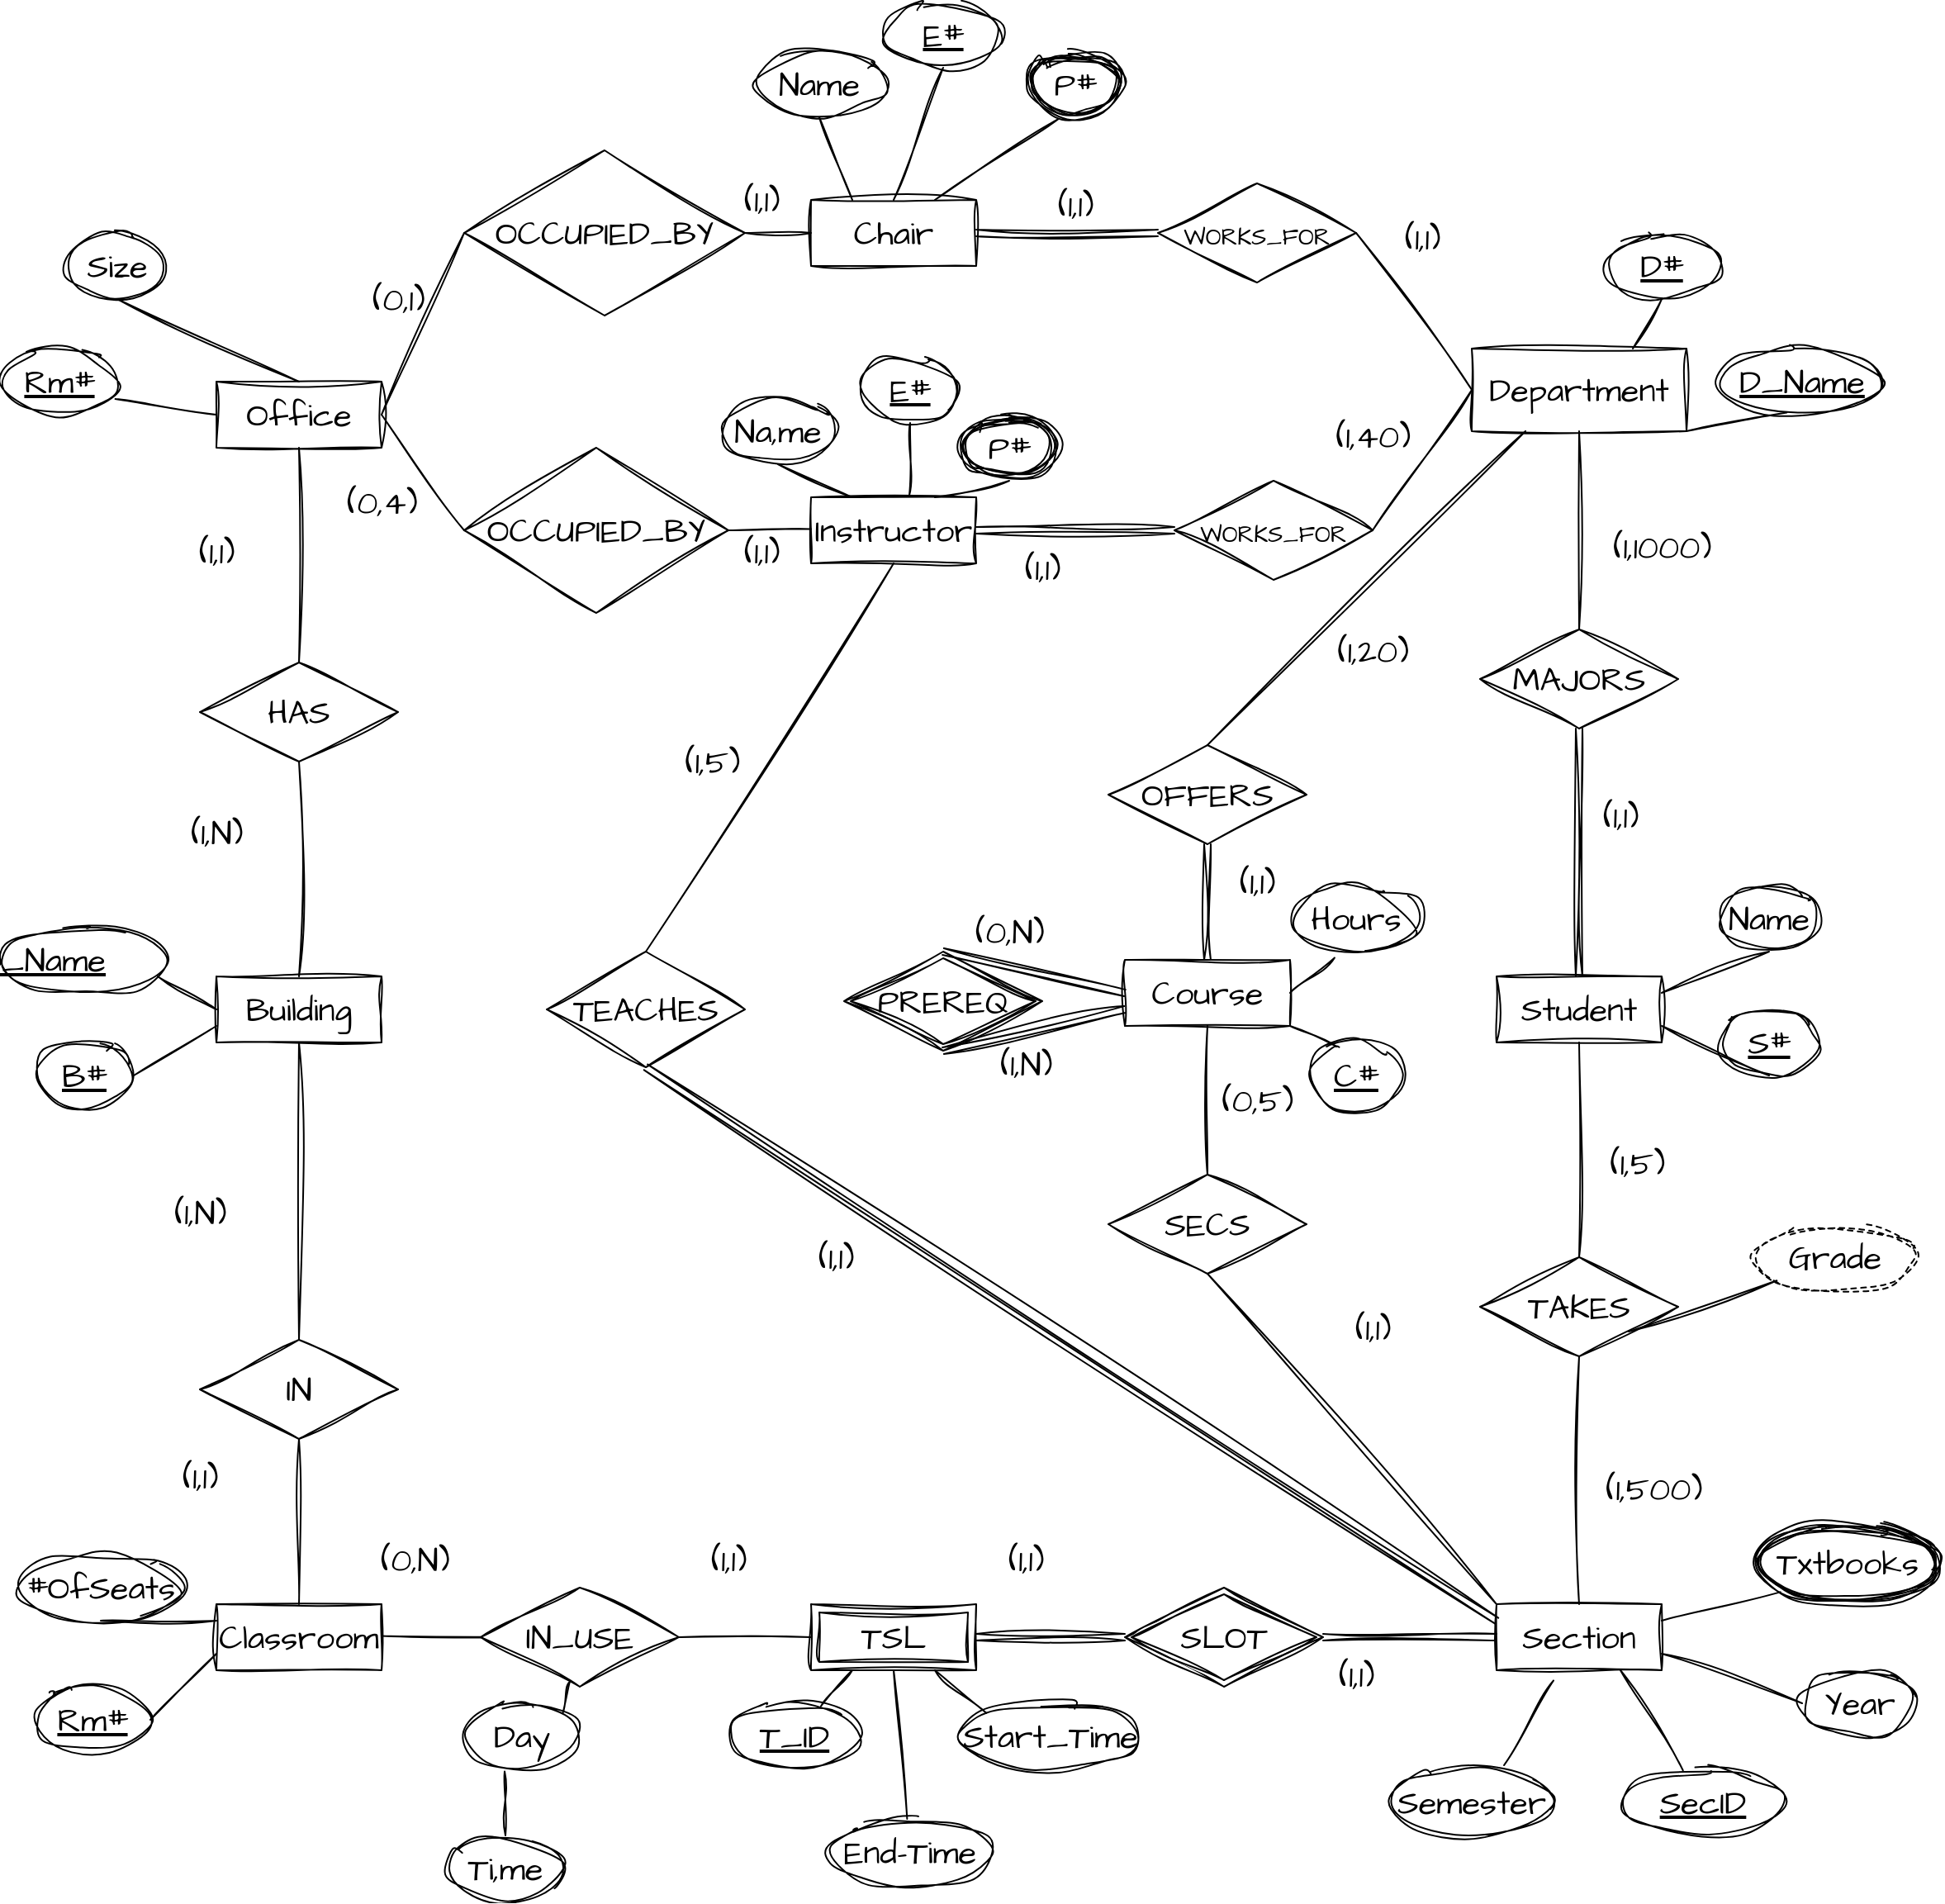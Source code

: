 <mxfile version="22.1.1" type="github">
  <diagram id="R2lEEEUBdFMjLlhIrx00" name="Page-1">
    <mxGraphModel dx="2193" dy="1310" grid="1" gridSize="10" guides="1" tooltips="1" connect="1" arrows="1" fold="1" page="0" pageScale="1" pageWidth="850" pageHeight="1100" math="0" shadow="0" extFonts="Permanent Marker^https://fonts.googleapis.com/css?family=Permanent+Marker">
      <root>
        <mxCell id="0" />
        <mxCell id="1" parent="0" />
        <mxCell id="vUZei0e0psz_SqlX4e-I-24" value="Classroom" style="whiteSpace=wrap;html=1;align=center;hachureGap=4;fontFamily=Architects Daughter;fontSource=https%3A%2F%2Ffonts.googleapis.com%2Fcss%3Ffamily%3DArchitects%2BDaughter;fontSize=20;rounded=0;sketch=1;curveFitting=1;jiggle=2;" parent="1" vertex="1">
          <mxGeometry x="60" y="960" width="100" height="40" as="geometry" />
        </mxCell>
        <mxCell id="RnodLkLtg4VCzTAe2rc--1" value="" style="endArrow=none;html=1;rounded=0;sketch=1;curveFitting=1;jiggle=2;" edge="1" parent="1">
          <mxGeometry relative="1" as="geometry">
            <mxPoint x="160" y="979.29" as="sourcePoint" />
            <mxPoint x="270" y="979.79" as="targetPoint" />
          </mxGeometry>
        </mxCell>
        <mxCell id="RnodLkLtg4VCzTAe2rc--2" value="IN_USE" style="shape=rhombus;perimeter=rhombusPerimeter;whiteSpace=wrap;html=1;align=center;hachureGap=4;fontFamily=Architects Daughter;fontSource=https%3A%2F%2Ffonts.googleapis.com%2Fcss%3Ffamily%3DArchitects%2BDaughter;fontSize=20;sketch=1;curveFitting=1;jiggle=2;" vertex="1" parent="1">
          <mxGeometry x="220" y="950" width="120" height="60" as="geometry" />
        </mxCell>
        <mxCell id="RnodLkLtg4VCzTAe2rc--3" value="TSL" style="shape=ext;margin=3;double=1;whiteSpace=wrap;html=1;align=center;hachureGap=4;fontFamily=Architects Daughter;fontSource=https%3A%2F%2Ffonts.googleapis.com%2Fcss%3Ffamily%3DArchitects%2BDaughter;fontSize=20;sketch=1;curveFitting=1;jiggle=2;" vertex="1" parent="1">
          <mxGeometry x="420" y="960" width="100" height="40" as="geometry" />
        </mxCell>
        <mxCell id="RnodLkLtg4VCzTAe2rc--5" value="Section" style="whiteSpace=wrap;html=1;align=center;hachureGap=4;fontFamily=Architects Daughter;fontSource=https%3A%2F%2Ffonts.googleapis.com%2Fcss%3Ffamily%3DArchitects%2BDaughter;fontSize=20;sketch=1;curveFitting=1;jiggle=2;" vertex="1" parent="1">
          <mxGeometry x="835" y="960" width="100" height="40" as="geometry" />
        </mxCell>
        <mxCell id="RnodLkLtg4VCzTAe2rc--6" value="IN" style="shape=rhombus;perimeter=rhombusPerimeter;whiteSpace=wrap;html=1;align=center;hachureGap=4;fontFamily=Architects Daughter;fontSource=https%3A%2F%2Ffonts.googleapis.com%2Fcss%3Ffamily%3DArchitects%2BDaughter;fontSize=20;sketch=1;curveFitting=1;jiggle=2;" vertex="1" parent="1">
          <mxGeometry x="50" y="800" width="120" height="60" as="geometry" />
        </mxCell>
        <mxCell id="RnodLkLtg4VCzTAe2rc--7" value="Building" style="whiteSpace=wrap;html=1;align=center;hachureGap=4;fontFamily=Architects Daughter;fontSource=https%3A%2F%2Ffonts.googleapis.com%2Fcss%3Ffamily%3DArchitects%2BDaughter;fontSize=20;sketch=1;curveFitting=1;jiggle=2;" vertex="1" parent="1">
          <mxGeometry x="60" y="580" width="100" height="40" as="geometry" />
        </mxCell>
        <mxCell id="RnodLkLtg4VCzTAe2rc--9" value="HAS" style="shape=rhombus;perimeter=rhombusPerimeter;whiteSpace=wrap;html=1;align=center;hachureGap=4;fontFamily=Architects Daughter;fontSource=https%3A%2F%2Ffonts.googleapis.com%2Fcss%3Ffamily%3DArchitects%2BDaughter;fontSize=20;sketch=1;curveFitting=1;jiggle=2;" vertex="1" parent="1">
          <mxGeometry x="50" y="390" width="120" height="60" as="geometry" />
        </mxCell>
        <mxCell id="RnodLkLtg4VCzTAe2rc--10" value="Office" style="whiteSpace=wrap;html=1;align=center;hachureGap=4;fontFamily=Architects Daughter;fontSource=https%3A%2F%2Ffonts.googleapis.com%2Fcss%3Ffamily%3DArchitects%2BDaughter;fontSize=20;sketch=1;curveFitting=1;jiggle=2;" vertex="1" parent="1">
          <mxGeometry x="60" y="220" width="100" height="40" as="geometry" />
        </mxCell>
        <mxCell id="RnodLkLtg4VCzTAe2rc--12" value="Instructor" style="whiteSpace=wrap;html=1;align=center;hachureGap=4;fontFamily=Architects Daughter;fontSource=https%3A%2F%2Ffonts.googleapis.com%2Fcss%3Ffamily%3DArchitects%2BDaughter;fontSize=20;sketch=1;curveFitting=1;jiggle=2;" vertex="1" parent="1">
          <mxGeometry x="420" y="290" width="100" height="40" as="geometry" />
        </mxCell>
        <mxCell id="RnodLkLtg4VCzTAe2rc--13" value="Chair" style="whiteSpace=wrap;html=1;align=center;hachureGap=4;fontFamily=Architects Daughter;fontSource=https%3A%2F%2Ffonts.googleapis.com%2Fcss%3Ffamily%3DArchitects%2BDaughter;fontSize=20;sketch=1;curveFitting=1;jiggle=2;" vertex="1" parent="1">
          <mxGeometry x="420" y="110" width="100" height="40" as="geometry" />
        </mxCell>
        <mxCell id="RnodLkLtg4VCzTAe2rc--14" value="OCCUPIED_BY" style="shape=rhombus;perimeter=rhombusPerimeter;whiteSpace=wrap;html=1;align=center;hachureGap=4;fontFamily=Architects Daughter;fontSource=https%3A%2F%2Ffonts.googleapis.com%2Fcss%3Ffamily%3DArchitects%2BDaughter;fontSize=20;sketch=1;curveFitting=1;jiggle=2;" vertex="1" parent="1">
          <mxGeometry x="210" y="80" width="170" height="100" as="geometry" />
        </mxCell>
        <mxCell id="RnodLkLtg4VCzTAe2rc--15" value="OCCUPIED_BY" style="shape=rhombus;perimeter=rhombusPerimeter;whiteSpace=wrap;html=1;align=center;hachureGap=4;fontFamily=Architects Daughter;fontSource=https%3A%2F%2Ffonts.googleapis.com%2Fcss%3Ffamily%3DArchitects%2BDaughter;fontSize=20;sketch=1;curveFitting=1;jiggle=2;" vertex="1" parent="1">
          <mxGeometry x="210" y="260" width="160" height="100" as="geometry" />
        </mxCell>
        <mxCell id="RnodLkLtg4VCzTAe2rc--16" value="SLOT" style="shape=rhombus;double=1;perimeter=rhombusPerimeter;whiteSpace=wrap;html=1;align=center;hachureGap=4;fontFamily=Architects Daughter;fontSource=https%3A%2F%2Ffonts.googleapis.com%2Fcss%3Ffamily%3DArchitects%2BDaughter;fontSize=20;sketch=1;curveFitting=1;jiggle=2;" vertex="1" parent="1">
          <mxGeometry x="610" y="950" width="120" height="60" as="geometry" />
        </mxCell>
        <mxCell id="RnodLkLtg4VCzTAe2rc--17" value="&lt;font style=&quot;font-size: 14px;&quot;&gt;WORKS_FOR&lt;/font&gt;" style="shape=rhombus;perimeter=rhombusPerimeter;whiteSpace=wrap;html=1;align=center;hachureGap=4;fontFamily=Architects Daughter;fontSource=https%3A%2F%2Ffonts.googleapis.com%2Fcss%3Ffamily%3DArchitects%2BDaughter;fontSize=20;sketch=1;curveFitting=1;jiggle=2;" vertex="1" parent="1">
          <mxGeometry x="630" y="100" width="120" height="60" as="geometry" />
        </mxCell>
        <mxCell id="RnodLkLtg4VCzTAe2rc--18" value="&lt;font style=&quot;font-size: 14px;&quot;&gt;WORKS_FOR&lt;/font&gt;" style="shape=rhombus;perimeter=rhombusPerimeter;whiteSpace=wrap;html=1;align=center;hachureGap=4;fontFamily=Architects Daughter;fontSource=https%3A%2F%2Ffonts.googleapis.com%2Fcss%3Ffamily%3DArchitects%2BDaughter;fontSize=20;sketch=1;curveFitting=1;jiggle=2;" vertex="1" parent="1">
          <mxGeometry x="640" y="280" width="120" height="60" as="geometry" />
        </mxCell>
        <mxCell id="RnodLkLtg4VCzTAe2rc--19" value="Department" style="whiteSpace=wrap;html=1;align=center;hachureGap=4;fontFamily=Architects Daughter;fontSource=https%3A%2F%2Ffonts.googleapis.com%2Fcss%3Ffamily%3DArchitects%2BDaughter;fontSize=20;sketch=1;curveFitting=1;jiggle=2;" vertex="1" parent="1">
          <mxGeometry x="820" y="200" width="130" height="50" as="geometry" />
        </mxCell>
        <mxCell id="RnodLkLtg4VCzTAe2rc--20" value="TEACHES" style="shape=rhombus;perimeter=rhombusPerimeter;whiteSpace=wrap;html=1;align=center;hachureGap=4;fontFamily=Architects Daughter;fontSource=https%3A%2F%2Ffonts.googleapis.com%2Fcss%3Ffamily%3DArchitects%2BDaughter;fontSize=20;sketch=1;curveFitting=1;jiggle=2;" vertex="1" parent="1">
          <mxGeometry x="260" y="565" width="120" height="70" as="geometry" />
        </mxCell>
        <mxCell id="RnodLkLtg4VCzTAe2rc--22" value="TAKES" style="shape=rhombus;perimeter=rhombusPerimeter;whiteSpace=wrap;html=1;align=center;hachureGap=4;fontFamily=Architects Daughter;fontSource=https%3A%2F%2Ffonts.googleapis.com%2Fcss%3Ffamily%3DArchitects%2BDaughter;fontSize=20;sketch=1;curveFitting=1;jiggle=2;" vertex="1" parent="1">
          <mxGeometry x="825" y="750" width="120" height="60" as="geometry" />
        </mxCell>
        <mxCell id="RnodLkLtg4VCzTAe2rc--23" value="Student" style="whiteSpace=wrap;html=1;align=center;hachureGap=4;fontFamily=Architects Daughter;fontSource=https%3A%2F%2Ffonts.googleapis.com%2Fcss%3Ffamily%3DArchitects%2BDaughter;fontSize=20;sketch=1;curveFitting=1;jiggle=2;" vertex="1" parent="1">
          <mxGeometry x="835" y="580" width="100" height="40" as="geometry" />
        </mxCell>
        <mxCell id="RnodLkLtg4VCzTAe2rc--24" value="MAJORS" style="shape=rhombus;perimeter=rhombusPerimeter;whiteSpace=wrap;html=1;align=center;hachureGap=4;fontFamily=Architects Daughter;fontSource=https%3A%2F%2Ffonts.googleapis.com%2Fcss%3Ffamily%3DArchitects%2BDaughter;fontSize=20;sketch=1;curveFitting=1;jiggle=2;" vertex="1" parent="1">
          <mxGeometry x="825" y="370" width="120" height="60" as="geometry" />
        </mxCell>
        <mxCell id="RnodLkLtg4VCzTAe2rc--25" value="OFFERS" style="shape=rhombus;perimeter=rhombusPerimeter;whiteSpace=wrap;html=1;align=center;hachureGap=4;fontFamily=Architects Daughter;fontSource=https%3A%2F%2Ffonts.googleapis.com%2Fcss%3Ffamily%3DArchitects%2BDaughter;fontSize=20;sketch=1;curveFitting=1;jiggle=2;" vertex="1" parent="1">
          <mxGeometry x="600" y="440" width="120" height="60" as="geometry" />
        </mxCell>
        <mxCell id="RnodLkLtg4VCzTAe2rc--26" value="Course" style="whiteSpace=wrap;html=1;align=center;hachureGap=4;fontFamily=Architects Daughter;fontSource=https%3A%2F%2Ffonts.googleapis.com%2Fcss%3Ffamily%3DArchitects%2BDaughter;fontSize=20;sketch=1;curveFitting=1;jiggle=2;" vertex="1" parent="1">
          <mxGeometry x="610" y="570" width="100" height="40" as="geometry" />
        </mxCell>
        <mxCell id="RnodLkLtg4VCzTAe2rc--27" value="SECS" style="shape=rhombus;perimeter=rhombusPerimeter;whiteSpace=wrap;html=1;align=center;hachureGap=4;fontFamily=Architects Daughter;fontSource=https%3A%2F%2Ffonts.googleapis.com%2Fcss%3Ffamily%3DArchitects%2BDaughter;fontSize=20;sketch=1;curveFitting=1;jiggle=2;" vertex="1" parent="1">
          <mxGeometry x="600" y="700" width="120" height="60" as="geometry" />
        </mxCell>
        <mxCell id="RnodLkLtg4VCzTAe2rc--29" value="" style="endArrow=none;html=1;rounded=0;hachureGap=4;fontFamily=Architects Daughter;fontSource=https%3A%2F%2Ffonts.googleapis.com%2Fcss%3Ffamily%3DArchitects%2BDaughter;fontSize=16;exitX=0.5;exitY=1;exitDx=0;exitDy=0;entryX=0.5;entryY=0;entryDx=0;entryDy=0;sketch=1;curveFitting=1;jiggle=2;" edge="1" parent="1" source="RnodLkLtg4VCzTAe2rc--7" target="RnodLkLtg4VCzTAe2rc--6">
          <mxGeometry relative="1" as="geometry">
            <mxPoint x="20" y="690" as="sourcePoint" />
            <mxPoint x="180" y="690" as="targetPoint" />
          </mxGeometry>
        </mxCell>
        <mxCell id="RnodLkLtg4VCzTAe2rc--30" value="" style="endArrow=none;html=1;rounded=0;hachureGap=4;fontFamily=Architects Daughter;fontSource=https%3A%2F%2Ffonts.googleapis.com%2Fcss%3Ffamily%3DArchitects%2BDaughter;fontSize=16;exitX=0.5;exitY=1;exitDx=0;exitDy=0;entryX=0.5;entryY=0;entryDx=0;entryDy=0;sketch=1;curveFitting=1;jiggle=2;" edge="1" parent="1" source="RnodLkLtg4VCzTAe2rc--6" target="vUZei0e0psz_SqlX4e-I-24">
          <mxGeometry relative="1" as="geometry">
            <mxPoint x="40" y="900" as="sourcePoint" />
            <mxPoint x="200" y="900" as="targetPoint" />
          </mxGeometry>
        </mxCell>
        <mxCell id="RnodLkLtg4VCzTAe2rc--31" value="" style="endArrow=none;html=1;rounded=0;hachureGap=4;fontFamily=Architects Daughter;fontSource=https%3A%2F%2Ffonts.googleapis.com%2Fcss%3Ffamily%3DArchitects%2BDaughter;fontSize=16;exitX=1;exitY=0.5;exitDx=0;exitDy=0;entryX=0;entryY=0.5;entryDx=0;entryDy=0;sketch=1;curveFitting=1;jiggle=2;" edge="1" parent="1" source="RnodLkLtg4VCzTAe2rc--2" target="RnodLkLtg4VCzTAe2rc--3">
          <mxGeometry relative="1" as="geometry">
            <mxPoint x="310" y="940" as="sourcePoint" />
            <mxPoint x="470" y="940" as="targetPoint" />
          </mxGeometry>
        </mxCell>
        <mxCell id="RnodLkLtg4VCzTAe2rc--37" value="" style="shape=link;html=1;hachureGap=4;fontFamily=Architects Daughter;fontSource=https%3A%2F%2Ffonts.googleapis.com%2Fcss%3Ffamily%3DArchitects%2BDaughter;fontSize=16;exitX=1;exitY=0.5;exitDx=0;exitDy=0;entryX=0;entryY=0.5;entryDx=0;entryDy=0;sketch=1;curveFitting=1;jiggle=2;" edge="1" parent="1" source="RnodLkLtg4VCzTAe2rc--3" target="RnodLkLtg4VCzTAe2rc--16">
          <mxGeometry width="100" relative="1" as="geometry">
            <mxPoint x="540" y="1130" as="sourcePoint" />
            <mxPoint x="640" y="1130" as="targetPoint" />
          </mxGeometry>
        </mxCell>
        <mxCell id="RnodLkLtg4VCzTAe2rc--38" value="" style="shape=link;html=1;hachureGap=4;fontFamily=Architects Daughter;fontSource=https%3A%2F%2Ffonts.googleapis.com%2Fcss%3Ffamily%3DArchitects%2BDaughter;fontSize=16;exitX=1;exitY=0.5;exitDx=0;exitDy=0;entryX=0;entryY=0.5;entryDx=0;entryDy=0;sketch=1;curveFitting=1;jiggle=2;" edge="1" parent="1" source="RnodLkLtg4VCzTAe2rc--16" target="RnodLkLtg4VCzTAe2rc--5">
          <mxGeometry width="100" relative="1" as="geometry">
            <mxPoint x="730" y="1060" as="sourcePoint" />
            <mxPoint x="830" y="1060" as="targetPoint" />
          </mxGeometry>
        </mxCell>
        <mxCell id="RnodLkLtg4VCzTAe2rc--39" value="" style="endArrow=none;html=1;rounded=0;hachureGap=4;fontFamily=Architects Daughter;fontSource=https%3A%2F%2Ffonts.googleapis.com%2Fcss%3Ffamily%3DArchitects%2BDaughter;fontSize=16;exitX=0.5;exitY=1;exitDx=0;exitDy=0;entryX=0.5;entryY=0;entryDx=0;entryDy=0;sketch=1;curveFitting=1;jiggle=2;" edge="1" parent="1" source="RnodLkLtg4VCzTAe2rc--22" target="RnodLkLtg4VCzTAe2rc--5">
          <mxGeometry relative="1" as="geometry">
            <mxPoint x="830" y="900" as="sourcePoint" />
            <mxPoint x="990" y="900" as="targetPoint" />
          </mxGeometry>
        </mxCell>
        <mxCell id="RnodLkLtg4VCzTAe2rc--40" value="" style="endArrow=none;html=1;rounded=0;hachureGap=4;fontFamily=Architects Daughter;fontSource=https%3A%2F%2Ffonts.googleapis.com%2Fcss%3Ffamily%3DArchitects%2BDaughter;fontSize=16;exitX=0.5;exitY=1;exitDx=0;exitDy=0;entryX=0.5;entryY=0;entryDx=0;entryDy=0;sketch=1;curveFitting=1;jiggle=2;" edge="1" parent="1" source="RnodLkLtg4VCzTAe2rc--23" target="RnodLkLtg4VCzTAe2rc--22">
          <mxGeometry relative="1" as="geometry">
            <mxPoint x="1010" y="750" as="sourcePoint" />
            <mxPoint x="1170" y="750" as="targetPoint" />
          </mxGeometry>
        </mxCell>
        <mxCell id="RnodLkLtg4VCzTAe2rc--41" value="" style="shape=link;html=1;hachureGap=4;fontFamily=Architects Daughter;fontSource=https%3A%2F%2Ffonts.googleapis.com%2Fcss%3Ffamily%3DArchitects%2BDaughter;fontSize=16;exitX=0.5;exitY=1;exitDx=0;exitDy=0;entryX=0.5;entryY=0;entryDx=0;entryDy=0;sketch=1;curveFitting=1;jiggle=2;" edge="1" parent="1" source="RnodLkLtg4VCzTAe2rc--24" target="RnodLkLtg4VCzTAe2rc--23">
          <mxGeometry width="100" relative="1" as="geometry">
            <mxPoint x="840" y="490" as="sourcePoint" />
            <mxPoint x="940" y="490" as="targetPoint" />
          </mxGeometry>
        </mxCell>
        <mxCell id="RnodLkLtg4VCzTAe2rc--42" value="" style="endArrow=none;html=1;rounded=0;hachureGap=4;fontFamily=Architects Daughter;fontSource=https%3A%2F%2Ffonts.googleapis.com%2Fcss%3Ffamily%3DArchitects%2BDaughter;fontSize=16;exitX=0.5;exitY=0;exitDx=0;exitDy=0;entryX=0.5;entryY=1;entryDx=0;entryDy=0;sketch=1;curveFitting=1;jiggle=2;" edge="1" parent="1" source="RnodLkLtg4VCzTAe2rc--24" target="RnodLkLtg4VCzTAe2rc--19">
          <mxGeometry relative="1" as="geometry">
            <mxPoint x="580" y="600" as="sourcePoint" />
            <mxPoint x="850" y="290" as="targetPoint" />
          </mxGeometry>
        </mxCell>
        <mxCell id="RnodLkLtg4VCzTAe2rc--43" value="" style="endArrow=none;html=1;rounded=0;hachureGap=4;fontFamily=Architects Daughter;fontSource=https%3A%2F%2Ffonts.googleapis.com%2Fcss%3Ffamily%3DArchitects%2BDaughter;fontSize=16;entryX=0;entryY=0.5;entryDx=0;entryDy=0;exitX=1;exitY=0.5;exitDx=0;exitDy=0;sketch=1;curveFitting=1;jiggle=2;" edge="1" parent="1" source="RnodLkLtg4VCzTAe2rc--18" target="RnodLkLtg4VCzTAe2rc--19">
          <mxGeometry relative="1" as="geometry">
            <mxPoint x="580" y="600" as="sourcePoint" />
            <mxPoint x="740" y="600" as="targetPoint" />
          </mxGeometry>
        </mxCell>
        <mxCell id="RnodLkLtg4VCzTAe2rc--45" value="" style="endArrow=none;html=1;rounded=0;hachureGap=4;fontFamily=Architects Daughter;fontSource=https%3A%2F%2Ffonts.googleapis.com%2Fcss%3Ffamily%3DArchitects%2BDaughter;fontSize=16;entryX=0;entryY=0.5;entryDx=0;entryDy=0;exitX=1;exitY=0.5;exitDx=0;exitDy=0;sketch=1;curveFitting=1;jiggle=2;" edge="1" parent="1" source="RnodLkLtg4VCzTAe2rc--17" target="RnodLkLtg4VCzTAe2rc--19">
          <mxGeometry relative="1" as="geometry">
            <mxPoint x="580" y="600" as="sourcePoint" />
            <mxPoint x="740" y="600" as="targetPoint" />
          </mxGeometry>
        </mxCell>
        <mxCell id="RnodLkLtg4VCzTAe2rc--48" value="" style="endArrow=none;html=1;rounded=0;hachureGap=4;fontFamily=Architects Daughter;fontSource=https%3A%2F%2Ffonts.googleapis.com%2Fcss%3Ffamily%3DArchitects%2BDaughter;fontSize=16;exitX=0;exitY=0.5;exitDx=0;exitDy=0;entryX=1;entryY=0.5;entryDx=0;entryDy=0;sketch=1;curveFitting=1;jiggle=2;" edge="1" parent="1" source="RnodLkLtg4VCzTAe2rc--13" target="RnodLkLtg4VCzTAe2rc--14">
          <mxGeometry relative="1" as="geometry">
            <mxPoint x="580" y="310" as="sourcePoint" />
            <mxPoint x="740" y="310" as="targetPoint" />
          </mxGeometry>
        </mxCell>
        <mxCell id="RnodLkLtg4VCzTAe2rc--49" value="" style="endArrow=none;html=1;rounded=0;hachureGap=4;fontFamily=Architects Daughter;fontSource=https%3A%2F%2Ffonts.googleapis.com%2Fcss%3Ffamily%3DArchitects%2BDaughter;fontSize=16;exitX=1;exitY=0.5;exitDx=0;exitDy=0;sketch=1;curveFitting=1;jiggle=2;" edge="1" parent="1" source="RnodLkLtg4VCzTAe2rc--15">
          <mxGeometry relative="1" as="geometry">
            <mxPoint x="260" y="309.29" as="sourcePoint" />
            <mxPoint x="420" y="309.29" as="targetPoint" />
          </mxGeometry>
        </mxCell>
        <mxCell id="RnodLkLtg4VCzTAe2rc--50" value="" style="endArrow=none;html=1;rounded=0;hachureGap=4;fontFamily=Architects Daughter;fontSource=https%3A%2F%2Ffonts.googleapis.com%2Fcss%3Ffamily%3DArchitects%2BDaughter;fontSize=16;exitX=0;exitY=0.5;exitDx=0;exitDy=0;entryX=1;entryY=0.5;entryDx=0;entryDy=0;sketch=1;curveFitting=1;jiggle=2;" edge="1" parent="1" source="RnodLkLtg4VCzTAe2rc--15" target="RnodLkLtg4VCzTAe2rc--10">
          <mxGeometry relative="1" as="geometry">
            <mxPoint x="580" y="310" as="sourcePoint" />
            <mxPoint x="740" y="310" as="targetPoint" />
          </mxGeometry>
        </mxCell>
        <mxCell id="RnodLkLtg4VCzTAe2rc--51" value="" style="endArrow=none;html=1;rounded=0;hachureGap=4;fontFamily=Architects Daughter;fontSource=https%3A%2F%2Ffonts.googleapis.com%2Fcss%3Ffamily%3DArchitects%2BDaughter;fontSize=16;exitX=0;exitY=0.5;exitDx=0;exitDy=0;entryX=1;entryY=0.5;entryDx=0;entryDy=0;sketch=1;curveFitting=1;jiggle=2;" edge="1" parent="1" source="RnodLkLtg4VCzTAe2rc--14" target="RnodLkLtg4VCzTAe2rc--10">
          <mxGeometry relative="1" as="geometry">
            <mxPoint x="580" y="310" as="sourcePoint" />
            <mxPoint x="740" y="310" as="targetPoint" />
          </mxGeometry>
        </mxCell>
        <mxCell id="RnodLkLtg4VCzTAe2rc--52" value="" style="endArrow=none;html=1;rounded=0;hachureGap=4;fontFamily=Architects Daughter;fontSource=https%3A%2F%2Ffonts.googleapis.com%2Fcss%3Ffamily%3DArchitects%2BDaughter;fontSize=16;exitX=0.5;exitY=1;exitDx=0;exitDy=0;entryX=0.5;entryY=0;entryDx=0;entryDy=0;sketch=1;curveFitting=1;jiggle=2;" edge="1" parent="1" source="RnodLkLtg4VCzTAe2rc--10" target="RnodLkLtg4VCzTAe2rc--9">
          <mxGeometry relative="1" as="geometry">
            <mxPoint x="580" y="600" as="sourcePoint" />
            <mxPoint x="740" y="600" as="targetPoint" />
          </mxGeometry>
        </mxCell>
        <mxCell id="RnodLkLtg4VCzTAe2rc--53" value="" style="endArrow=none;html=1;rounded=0;hachureGap=4;fontFamily=Architects Daughter;fontSource=https%3A%2F%2Ffonts.googleapis.com%2Fcss%3Ffamily%3DArchitects%2BDaughter;fontSize=16;exitX=0.5;exitY=1;exitDx=0;exitDy=0;entryX=0.5;entryY=0;entryDx=0;entryDy=0;sketch=1;curveFitting=1;jiggle=2;" edge="1" parent="1" source="RnodLkLtg4VCzTAe2rc--9" target="RnodLkLtg4VCzTAe2rc--7">
          <mxGeometry relative="1" as="geometry">
            <mxPoint x="580" y="600" as="sourcePoint" />
            <mxPoint x="740" y="600" as="targetPoint" />
          </mxGeometry>
        </mxCell>
        <mxCell id="RnodLkLtg4VCzTAe2rc--54" value="" style="endArrow=none;html=1;rounded=0;hachureGap=4;fontFamily=Architects Daughter;fontSource=https%3A%2F%2Ffonts.googleapis.com%2Fcss%3Ffamily%3DArchitects%2BDaughter;fontSize=16;entryX=0.25;entryY=1;entryDx=0;entryDy=0;exitX=0.5;exitY=0;exitDx=0;exitDy=0;sketch=1;curveFitting=1;jiggle=2;" edge="1" parent="1" source="RnodLkLtg4VCzTAe2rc--25" target="RnodLkLtg4VCzTAe2rc--19">
          <mxGeometry relative="1" as="geometry">
            <mxPoint x="550" y="410" as="sourcePoint" />
            <mxPoint x="710" y="410" as="targetPoint" />
          </mxGeometry>
        </mxCell>
        <mxCell id="RnodLkLtg4VCzTAe2rc--56" value="" style="shape=link;html=1;hachureGap=4;fontFamily=Architects Daughter;fontSource=https%3A%2F%2Ffonts.googleapis.com%2Fcss%3Ffamily%3DArchitects%2BDaughter;fontSize=16;exitX=0.5;exitY=1;exitDx=0;exitDy=0;entryX=0.5;entryY=0;entryDx=0;entryDy=0;sketch=1;curveFitting=1;jiggle=2;" edge="1" parent="1" source="RnodLkLtg4VCzTAe2rc--25" target="RnodLkLtg4VCzTAe2rc--26">
          <mxGeometry width="100" relative="1" as="geometry">
            <mxPoint x="510" y="690" as="sourcePoint" />
            <mxPoint x="610" y="690" as="targetPoint" />
          </mxGeometry>
        </mxCell>
        <mxCell id="RnodLkLtg4VCzTAe2rc--57" value="" style="endArrow=none;html=1;rounded=0;hachureGap=4;fontFamily=Architects Daughter;fontSource=https%3A%2F%2Ffonts.googleapis.com%2Fcss%3Ffamily%3DArchitects%2BDaughter;fontSize=16;exitX=0.5;exitY=1;exitDx=0;exitDy=0;entryX=0.5;entryY=0;entryDx=0;entryDy=0;sketch=1;curveFitting=1;jiggle=2;" edge="1" parent="1" source="RnodLkLtg4VCzTAe2rc--26" target="RnodLkLtg4VCzTAe2rc--27">
          <mxGeometry relative="1" as="geometry">
            <mxPoint x="580" y="600" as="sourcePoint" />
            <mxPoint x="740" y="600" as="targetPoint" />
          </mxGeometry>
        </mxCell>
        <mxCell id="RnodLkLtg4VCzTAe2rc--58" value="" style="endArrow=none;html=1;rounded=0;hachureGap=4;fontFamily=Architects Daughter;fontSource=https%3A%2F%2Ffonts.googleapis.com%2Fcss%3Ffamily%3DArchitects%2BDaughter;fontSize=16;entryX=0.5;entryY=1;entryDx=0;entryDy=0;exitX=0;exitY=0;exitDx=0;exitDy=0;sketch=1;curveFitting=1;jiggle=2;" edge="1" parent="1" source="RnodLkLtg4VCzTAe2rc--5" target="RnodLkLtg4VCzTAe2rc--27">
          <mxGeometry relative="1" as="geometry">
            <mxPoint x="510" y="780" as="sourcePoint" />
            <mxPoint x="670" y="780" as="targetPoint" />
          </mxGeometry>
        </mxCell>
        <mxCell id="RnodLkLtg4VCzTAe2rc--59" value="PREREQ" style="shape=rhombus;double=1;perimeter=rhombusPerimeter;whiteSpace=wrap;html=1;align=center;hachureGap=4;fontFamily=Architects Daughter;fontSource=https%3A%2F%2Ffonts.googleapis.com%2Fcss%3Ffamily%3DArchitects%2BDaughter;fontSize=20;sketch=1;curveFitting=1;jiggle=2;" vertex="1" parent="1">
          <mxGeometry x="440" y="565" width="120" height="60" as="geometry" />
        </mxCell>
        <mxCell id="RnodLkLtg4VCzTAe2rc--60" value="" style="shape=link;html=1;hachureGap=4;fontFamily=Architects Daughter;fontSource=https%3A%2F%2Ffonts.googleapis.com%2Fcss%3Ffamily%3DArchitects%2BDaughter;fontSize=16;exitX=0.5;exitY=0;exitDx=0;exitDy=0;entryX=0;entryY=0.5;entryDx=0;entryDy=0;sketch=1;curveFitting=1;jiggle=2;" edge="1" parent="1" source="RnodLkLtg4VCzTAe2rc--59" target="RnodLkLtg4VCzTAe2rc--26">
          <mxGeometry width="100" relative="1" as="geometry">
            <mxPoint x="610" y="600" as="sourcePoint" />
            <mxPoint x="710" y="600" as="targetPoint" />
          </mxGeometry>
        </mxCell>
        <mxCell id="RnodLkLtg4VCzTAe2rc--61" value="" style="shape=link;html=1;hachureGap=4;fontFamily=Architects Daughter;fontSource=https%3A%2F%2Ffonts.googleapis.com%2Fcss%3Ffamily%3DArchitects%2BDaughter;fontSize=16;exitX=0.5;exitY=1;exitDx=0;exitDy=0;entryX=0;entryY=0.75;entryDx=0;entryDy=0;sketch=1;curveFitting=1;jiggle=2;" edge="1" parent="1" source="RnodLkLtg4VCzTAe2rc--59" target="RnodLkLtg4VCzTAe2rc--26">
          <mxGeometry width="100" relative="1" as="geometry">
            <mxPoint x="610" y="600" as="sourcePoint" />
            <mxPoint x="710" y="600" as="targetPoint" />
          </mxGeometry>
        </mxCell>
        <mxCell id="RnodLkLtg4VCzTAe2rc--62" value="" style="endArrow=none;html=1;rounded=0;hachureGap=4;fontFamily=Architects Daughter;fontSource=https%3A%2F%2Ffonts.googleapis.com%2Fcss%3Ffamily%3DArchitects%2BDaughter;fontSize=16;exitX=0.5;exitY=1;exitDx=0;exitDy=0;entryX=0.5;entryY=0;entryDx=0;entryDy=0;sketch=1;curveFitting=1;jiggle=2;" edge="1" parent="1" source="RnodLkLtg4VCzTAe2rc--12" target="RnodLkLtg4VCzTAe2rc--20">
          <mxGeometry relative="1" as="geometry">
            <mxPoint x="580" y="600" as="sourcePoint" />
            <mxPoint x="740" y="600" as="targetPoint" />
          </mxGeometry>
        </mxCell>
        <mxCell id="RnodLkLtg4VCzTAe2rc--63" value="" style="shape=link;html=1;hachureGap=4;fontFamily=Architects Daughter;fontSource=https%3A%2F%2Ffonts.googleapis.com%2Fcss%3Ffamily%3DArchitects%2BDaughter;fontSize=16;exitX=0.5;exitY=1;exitDx=0;exitDy=0;entryX=0;entryY=0.25;entryDx=0;entryDy=0;sketch=1;curveFitting=1;jiggle=2;" edge="1" parent="1" source="RnodLkLtg4VCzTAe2rc--20" target="RnodLkLtg4VCzTAe2rc--5">
          <mxGeometry width="100" relative="1" as="geometry">
            <mxPoint x="610" y="600" as="sourcePoint" />
            <mxPoint x="710" y="600" as="targetPoint" />
          </mxGeometry>
        </mxCell>
        <mxCell id="RnodLkLtg4VCzTAe2rc--64" value="" style="endArrow=none;html=1;rounded=0;sketch=1;hachureGap=4;jiggle=2;curveFitting=1;fontFamily=Architects Daughter;fontSource=https%3A%2F%2Ffonts.googleapis.com%2Fcss%3Ffamily%3DArchitects%2BDaughter;fontSize=16;entryX=0.5;entryY=0;entryDx=0;entryDy=0;exitX=0.5;exitY=1;exitDx=0;exitDy=0;" edge="1" parent="1" source="RnodLkLtg4VCzTAe2rc--65" target="RnodLkLtg4VCzTAe2rc--10">
          <mxGeometry relative="1" as="geometry">
            <mxPoint x="20" y="170" as="sourcePoint" />
            <mxPoint x="130" y="230" as="targetPoint" />
          </mxGeometry>
        </mxCell>
        <mxCell id="RnodLkLtg4VCzTAe2rc--65" value="Size" style="ellipse;whiteSpace=wrap;html=1;align=center;sketch=1;hachureGap=4;jiggle=2;curveFitting=1;fontFamily=Architects Daughter;fontSource=https%3A%2F%2Ffonts.googleapis.com%2Fcss%3Ffamily%3DArchitects%2BDaughter;fontSize=20;" vertex="1" parent="1">
          <mxGeometry x="-30" y="130" width="60" height="40" as="geometry" />
        </mxCell>
        <mxCell id="RnodLkLtg4VCzTAe2rc--68" value="Rm#" style="ellipse;whiteSpace=wrap;html=1;align=center;fontStyle=4;sketch=1;hachureGap=4;jiggle=2;curveFitting=1;fontFamily=Architects Daughter;fontSource=https%3A%2F%2Ffonts.googleapis.com%2Fcss%3Ffamily%3DArchitects%2BDaughter;fontSize=20;" vertex="1" parent="1">
          <mxGeometry x="-70" y="200" width="70" height="40" as="geometry" />
        </mxCell>
        <mxCell id="RnodLkLtg4VCzTAe2rc--71" value="" style="endArrow=none;html=1;rounded=0;sketch=1;hachureGap=4;jiggle=2;curveFitting=1;fontFamily=Architects Daughter;fontSource=https%3A%2F%2Ffonts.googleapis.com%2Fcss%3Ffamily%3DArchitects%2BDaughter;fontSize=16;entryX=0;entryY=0.5;entryDx=0;entryDy=0;exitX=0.983;exitY=0.763;exitDx=0;exitDy=0;exitPerimeter=0;" edge="1" parent="1" source="RnodLkLtg4VCzTAe2rc--68" target="RnodLkLtg4VCzTAe2rc--10">
          <mxGeometry relative="1" as="geometry">
            <mxPoint x="-90" y="260" as="sourcePoint" />
            <mxPoint x="70" y="260" as="targetPoint" />
          </mxGeometry>
        </mxCell>
        <mxCell id="RnodLkLtg4VCzTAe2rc--72" value="(0,1)" style="text;html=1;align=center;verticalAlign=middle;resizable=0;points=[];autosize=1;strokeColor=none;fillColor=none;fontSize=20;fontFamily=Architects Daughter;rotation=0;" vertex="1" parent="1">
          <mxGeometry x="140" y="150" width="60" height="40" as="geometry" />
        </mxCell>
        <mxCell id="RnodLkLtg4VCzTAe2rc--74" value="Grade" style="ellipse;whiteSpace=wrap;html=1;align=center;dashed=1;sketch=1;hachureGap=4;jiggle=2;curveFitting=1;fontFamily=Architects Daughter;fontSource=https%3A%2F%2Ffonts.googleapis.com%2Fcss%3Ffamily%3DArchitects%2BDaughter;fontSize=20;" vertex="1" parent="1">
          <mxGeometry x="990" y="730" width="100" height="40" as="geometry" />
        </mxCell>
        <mxCell id="RnodLkLtg4VCzTAe2rc--75" value="SecID" style="ellipse;whiteSpace=wrap;html=1;align=center;fontStyle=4;sketch=1;hachureGap=4;jiggle=2;curveFitting=1;fontFamily=Architects Daughter;fontSource=https%3A%2F%2Ffonts.googleapis.com%2Fcss%3Ffamily%3DArchitects%2BDaughter;fontSize=20;" vertex="1" parent="1">
          <mxGeometry x="910" y="1060" width="100" height="40" as="geometry" />
        </mxCell>
        <mxCell id="RnodLkLtg4VCzTAe2rc--76" value="Year" style="ellipse;whiteSpace=wrap;html=1;align=center;sketch=1;hachureGap=4;jiggle=2;curveFitting=1;fontFamily=Architects Daughter;fontSource=https%3A%2F%2Ffonts.googleapis.com%2Fcss%3Ffamily%3DArchitects%2BDaughter;fontSize=20;" vertex="1" parent="1">
          <mxGeometry x="1020" y="1000" width="70" height="40" as="geometry" />
        </mxCell>
        <mxCell id="RnodLkLtg4VCzTAe2rc--77" value="Semester" style="ellipse;whiteSpace=wrap;html=1;align=center;sketch=1;hachureGap=4;jiggle=2;curveFitting=1;fontFamily=Architects Daughter;fontSource=https%3A%2F%2Ffonts.googleapis.com%2Fcss%3Ffamily%3DArchitects%2BDaughter;fontSize=20;" vertex="1" parent="1">
          <mxGeometry x="770" y="1060" width="100" height="40" as="geometry" />
        </mxCell>
        <mxCell id="RnodLkLtg4VCzTAe2rc--78" value="Txtbooks" style="ellipse;shape=doubleEllipse;margin=3;whiteSpace=wrap;html=1;align=center;sketch=1;hachureGap=4;jiggle=2;curveFitting=1;fontFamily=Architects Daughter;fontSource=https%3A%2F%2Ffonts.googleapis.com%2Fcss%3Ffamily%3DArchitects%2BDaughter;fontSize=20;" vertex="1" parent="1">
          <mxGeometry x="990" y="910" width="115" height="50" as="geometry" />
        </mxCell>
        <mxCell id="RnodLkLtg4VCzTAe2rc--79" value="Day" style="ellipse;whiteSpace=wrap;html=1;align=center;sketch=1;hachureGap=4;jiggle=2;curveFitting=1;fontFamily=Architects Daughter;fontSource=https%3A%2F%2Ffonts.googleapis.com%2Fcss%3Ffamily%3DArchitects%2BDaughter;fontSize=20;" vertex="1" parent="1">
          <mxGeometry x="210" y="1020" width="70" height="40" as="geometry" />
        </mxCell>
        <mxCell id="RnodLkLtg4VCzTAe2rc--80" value="Ti,me" style="ellipse;whiteSpace=wrap;html=1;align=center;sketch=1;hachureGap=4;jiggle=2;curveFitting=1;fontFamily=Architects Daughter;fontSource=https%3A%2F%2Ffonts.googleapis.com%2Fcss%3Ffamily%3DArchitects%2BDaughter;fontSize=20;" vertex="1" parent="1">
          <mxGeometry x="200" y="1100" width="70" height="40" as="geometry" />
        </mxCell>
        <mxCell id="RnodLkLtg4VCzTAe2rc--81" value="Start_Time" style="ellipse;whiteSpace=wrap;html=1;align=center;sketch=1;hachureGap=4;jiggle=2;curveFitting=1;fontFamily=Architects Daughter;fontSource=https%3A%2F%2Ffonts.googleapis.com%2Fcss%3Ffamily%3DArchitects%2BDaughter;fontSize=20;" vertex="1" parent="1">
          <mxGeometry x="510" y="1020" width="110" height="40" as="geometry" />
        </mxCell>
        <mxCell id="RnodLkLtg4VCzTAe2rc--82" value="End-Time" style="ellipse;whiteSpace=wrap;html=1;align=center;sketch=1;hachureGap=4;jiggle=2;curveFitting=1;fontFamily=Architects Daughter;fontSource=https%3A%2F%2Ffonts.googleapis.com%2Fcss%3Ffamily%3DArchitects%2BDaughter;fontSize=20;" vertex="1" parent="1">
          <mxGeometry x="430" y="1090" width="100" height="40" as="geometry" />
        </mxCell>
        <mxCell id="RnodLkLtg4VCzTAe2rc--85" value="T_ID" style="ellipse;whiteSpace=wrap;html=1;align=center;fontStyle=4;sketch=1;hachureGap=4;jiggle=2;curveFitting=1;fontFamily=Architects Daughter;fontSource=https%3A%2F%2Ffonts.googleapis.com%2Fcss%3Ffamily%3DArchitects%2BDaughter;fontSize=20;" vertex="1" parent="1">
          <mxGeometry x="370" y="1020" width="80" height="40" as="geometry" />
        </mxCell>
        <mxCell id="RnodLkLtg4VCzTAe2rc--86" value="Rm#" style="ellipse;whiteSpace=wrap;html=1;align=center;fontStyle=4;sketch=1;hachureGap=4;jiggle=2;curveFitting=1;fontFamily=Architects Daughter;fontSource=https%3A%2F%2Ffonts.googleapis.com%2Fcss%3Ffamily%3DArchitects%2BDaughter;fontSize=20;" vertex="1" parent="1">
          <mxGeometry x="-50" y="1010" width="70" height="40" as="geometry" />
        </mxCell>
        <mxCell id="RnodLkLtg4VCzTAe2rc--87" value="#OfSeats" style="ellipse;whiteSpace=wrap;html=1;align=center;sketch=1;hachureGap=4;jiggle=2;curveFitting=1;fontFamily=Architects Daughter;fontSource=https%3A%2F%2Ffonts.googleapis.com%2Fcss%3Ffamily%3DArchitects%2BDaughter;fontSize=20;" vertex="1" parent="1">
          <mxGeometry x="-60" y="930" width="100" height="40" as="geometry" />
        </mxCell>
        <mxCell id="RnodLkLtg4VCzTAe2rc--88" value="B#" style="ellipse;whiteSpace=wrap;html=1;align=center;fontStyle=4;sketch=1;hachureGap=4;jiggle=2;curveFitting=1;fontFamily=Architects Daughter;fontSource=https%3A%2F%2Ffonts.googleapis.com%2Fcss%3Ffamily%3DArchitects%2BDaughter;fontSize=20;" vertex="1" parent="1">
          <mxGeometry x="-50" y="620" width="60" height="40" as="geometry" />
        </mxCell>
        <mxCell id="RnodLkLtg4VCzTAe2rc--89" value="B_Name&lt;span style=&quot;white-space: pre;&quot;&gt;&#x9;&lt;/span&gt;" style="ellipse;whiteSpace=wrap;html=1;align=center;fontStyle=4;sketch=1;hachureGap=4;jiggle=2;curveFitting=1;fontFamily=Architects Daughter;fontSource=https%3A%2F%2Ffonts.googleapis.com%2Fcss%3Ffamily%3DArchitects%2BDaughter;fontSize=20;" vertex="1" parent="1">
          <mxGeometry x="-70" y="550" width="100" height="40" as="geometry" />
        </mxCell>
        <mxCell id="RnodLkLtg4VCzTAe2rc--90" value="E#" style="ellipse;whiteSpace=wrap;html=1;align=center;fontStyle=4;sketch=1;hachureGap=4;jiggle=2;curveFitting=1;fontFamily=Architects Daughter;fontSource=https%3A%2F%2Ffonts.googleapis.com%2Fcss%3Ffamily%3DArchitects%2BDaughter;fontSize=20;" vertex="1" parent="1">
          <mxGeometry x="465" y="-10" width="70" height="40" as="geometry" />
        </mxCell>
        <mxCell id="RnodLkLtg4VCzTAe2rc--91" value="P#" style="ellipse;shape=doubleEllipse;margin=3;whiteSpace=wrap;html=1;align=center;sketch=1;hachureGap=4;jiggle=2;curveFitting=1;fontFamily=Architects Daughter;fontSource=https%3A%2F%2Ffonts.googleapis.com%2Fcss%3Ffamily%3DArchitects%2BDaughter;fontSize=20;" vertex="1" parent="1">
          <mxGeometry x="550" y="20" width="60" height="40" as="geometry" />
        </mxCell>
        <mxCell id="RnodLkLtg4VCzTAe2rc--92" value="Name" style="ellipse;whiteSpace=wrap;html=1;align=center;sketch=1;hachureGap=4;jiggle=2;curveFitting=1;fontFamily=Architects Daughter;fontSource=https%3A%2F%2Ffonts.googleapis.com%2Fcss%3Ffamily%3DArchitects%2BDaughter;fontSize=20;" vertex="1" parent="1">
          <mxGeometry x="385" y="20" width="80" height="40" as="geometry" />
        </mxCell>
        <mxCell id="RnodLkLtg4VCzTAe2rc--93" value="Na,me" style="ellipse;whiteSpace=wrap;html=1;align=center;sketch=1;hachureGap=4;jiggle=2;curveFitting=1;fontFamily=Architects Daughter;fontSource=https%3A%2F%2Ffonts.googleapis.com%2Fcss%3Ffamily%3DArchitects%2BDaughter;fontSize=20;" vertex="1" parent="1">
          <mxGeometry x="365" y="230" width="70" height="40" as="geometry" />
        </mxCell>
        <mxCell id="RnodLkLtg4VCzTAe2rc--94" value="E#" style="ellipse;whiteSpace=wrap;html=1;align=center;fontStyle=4;sketch=1;hachureGap=4;jiggle=2;curveFitting=1;fontFamily=Architects Daughter;fontSource=https%3A%2F%2Ffonts.googleapis.com%2Fcss%3Ffamily%3DArchitects%2BDaughter;fontSize=20;" vertex="1" parent="1">
          <mxGeometry x="450" y="205" width="60" height="40" as="geometry" />
        </mxCell>
        <mxCell id="RnodLkLtg4VCzTAe2rc--95" value="P#" style="ellipse;shape=doubleEllipse;margin=3;whiteSpace=wrap;html=1;align=center;sketch=1;hachureGap=4;jiggle=2;curveFitting=1;fontFamily=Architects Daughter;fontSource=https%3A%2F%2Ffonts.googleapis.com%2Fcss%3Ffamily%3DArchitects%2BDaughter;fontSize=20;" vertex="1" parent="1">
          <mxGeometry x="510" y="240" width="60" height="40" as="geometry" />
        </mxCell>
        <mxCell id="RnodLkLtg4VCzTAe2rc--96" value="D#" style="ellipse;whiteSpace=wrap;html=1;align=center;fontStyle=4;sketch=1;hachureGap=4;jiggle=2;curveFitting=1;fontFamily=Architects Daughter;fontSource=https%3A%2F%2Ffonts.googleapis.com%2Fcss%3Ffamily%3DArchitects%2BDaughter;fontSize=20;" vertex="1" parent="1">
          <mxGeometry x="900" y="130" width="70" height="40" as="geometry" />
        </mxCell>
        <mxCell id="RnodLkLtg4VCzTAe2rc--97" value="D_Name" style="ellipse;whiteSpace=wrap;html=1;align=center;fontStyle=4;sketch=1;hachureGap=4;jiggle=2;curveFitting=1;fontFamily=Architects Daughter;fontSource=https%3A%2F%2Ffonts.googleapis.com%2Fcss%3Ffamily%3DArchitects%2BDaughter;fontSize=20;" vertex="1" parent="1">
          <mxGeometry x="970" y="200" width="100" height="40" as="geometry" />
        </mxCell>
        <mxCell id="RnodLkLtg4VCzTAe2rc--98" value="S#" style="ellipse;whiteSpace=wrap;html=1;align=center;fontStyle=4;sketch=1;hachureGap=4;jiggle=2;curveFitting=1;fontFamily=Architects Daughter;fontSource=https%3A%2F%2Ffonts.googleapis.com%2Fcss%3Ffamily%3DArchitects%2BDaughter;fontSize=20;" vertex="1" parent="1">
          <mxGeometry x="970" y="600" width="60" height="40" as="geometry" />
        </mxCell>
        <mxCell id="RnodLkLtg4VCzTAe2rc--99" value="Name" style="ellipse;whiteSpace=wrap;html=1;align=center;sketch=1;hachureGap=4;jiggle=2;curveFitting=1;fontFamily=Architects Daughter;fontSource=https%3A%2F%2Ffonts.googleapis.com%2Fcss%3Ffamily%3DArchitects%2BDaughter;fontSize=20;" vertex="1" parent="1">
          <mxGeometry x="970" y="525" width="60" height="40" as="geometry" />
        </mxCell>
        <mxCell id="RnodLkLtg4VCzTAe2rc--100" value="C#" style="ellipse;whiteSpace=wrap;html=1;align=center;fontStyle=4;sketch=1;hachureGap=4;jiggle=2;curveFitting=1;fontFamily=Architects Daughter;fontSource=https%3A%2F%2Ffonts.googleapis.com%2Fcss%3Ffamily%3DArchitects%2BDaughter;fontSize=20;" vertex="1" parent="1">
          <mxGeometry x="720" y="620" width="60" height="40" as="geometry" />
        </mxCell>
        <mxCell id="RnodLkLtg4VCzTAe2rc--101" value="Hours" style="ellipse;whiteSpace=wrap;html=1;align=center;sketch=1;hachureGap=4;jiggle=2;curveFitting=1;fontFamily=Architects Daughter;fontSource=https%3A%2F%2Ffonts.googleapis.com%2Fcss%3Ffamily%3DArchitects%2BDaughter;fontSize=20;" vertex="1" parent="1">
          <mxGeometry x="710" y="525" width="80" height="40" as="geometry" />
        </mxCell>
        <mxCell id="RnodLkLtg4VCzTAe2rc--102" value="" style="endArrow=none;html=1;rounded=0;sketch=1;hachureGap=4;jiggle=2;curveFitting=1;fontFamily=Architects Daughter;fontSource=https%3A%2F%2Ffonts.googleapis.com%2Fcss%3Ffamily%3DArchitects%2BDaughter;fontSize=16;exitX=0.5;exitY=1;exitDx=0;exitDy=0;entryX=0;entryY=0.25;entryDx=0;entryDy=0;" edge="1" parent="1" source="RnodLkLtg4VCzTAe2rc--87" target="vUZei0e0psz_SqlX4e-I-24">
          <mxGeometry relative="1" as="geometry">
            <mxPoint x="-140" y="830" as="sourcePoint" />
            <mxPoint x="20" y="830" as="targetPoint" />
          </mxGeometry>
        </mxCell>
        <mxCell id="RnodLkLtg4VCzTAe2rc--103" value="" style="endArrow=none;html=1;rounded=0;sketch=1;hachureGap=4;jiggle=2;curveFitting=1;fontFamily=Architects Daughter;fontSource=https%3A%2F%2Ffonts.googleapis.com%2Fcss%3Ffamily%3DArchitects%2BDaughter;fontSize=16;exitX=1;exitY=0.5;exitDx=0;exitDy=0;entryX=0;entryY=0.75;entryDx=0;entryDy=0;" edge="1" parent="1" source="RnodLkLtg4VCzTAe2rc--86" target="vUZei0e0psz_SqlX4e-I-24">
          <mxGeometry relative="1" as="geometry">
            <mxPoint x="10" y="1080" as="sourcePoint" />
            <mxPoint x="170" y="1080" as="targetPoint" />
          </mxGeometry>
        </mxCell>
        <mxCell id="RnodLkLtg4VCzTAe2rc--104" value="" style="endArrow=none;html=1;rounded=0;sketch=1;hachureGap=4;jiggle=2;curveFitting=1;fontFamily=Architects Daughter;fontSource=https%3A%2F%2Ffonts.googleapis.com%2Fcss%3Ffamily%3DArchitects%2BDaughter;fontSize=16;exitX=1;exitY=0.5;exitDx=0;exitDy=0;entryX=0;entryY=0.75;entryDx=0;entryDy=0;" edge="1" parent="1" source="RnodLkLtg4VCzTAe2rc--88" target="RnodLkLtg4VCzTAe2rc--7">
          <mxGeometry relative="1" as="geometry">
            <mxPoint x="-20" y="730" as="sourcePoint" />
            <mxPoint x="140" y="730" as="targetPoint" />
          </mxGeometry>
        </mxCell>
        <mxCell id="RnodLkLtg4VCzTAe2rc--105" value="" style="endArrow=none;html=1;rounded=0;sketch=1;hachureGap=4;jiggle=2;curveFitting=1;fontFamily=Architects Daughter;fontSource=https%3A%2F%2Ffonts.googleapis.com%2Fcss%3Ffamily%3DArchitects%2BDaughter;fontSize=16;exitX=0.945;exitY=0.75;exitDx=0;exitDy=0;exitPerimeter=0;entryX=0;entryY=0.5;entryDx=0;entryDy=0;" edge="1" parent="1" source="RnodLkLtg4VCzTAe2rc--89" target="RnodLkLtg4VCzTAe2rc--7">
          <mxGeometry relative="1" as="geometry">
            <mxPoint x="-220" y="610" as="sourcePoint" />
            <mxPoint x="-60" y="610" as="targetPoint" />
          </mxGeometry>
        </mxCell>
        <mxCell id="RnodLkLtg4VCzTAe2rc--106" value="" style="endArrow=none;html=1;rounded=0;sketch=1;hachureGap=4;jiggle=2;curveFitting=1;fontFamily=Architects Daughter;fontSource=https%3A%2F%2Ffonts.googleapis.com%2Fcss%3Ffamily%3DArchitects%2BDaughter;fontSize=16;exitX=0.5;exitY=1;exitDx=0;exitDy=0;entryX=0.25;entryY=0;entryDx=0;entryDy=0;" edge="1" parent="1" source="RnodLkLtg4VCzTAe2rc--92" target="RnodLkLtg4VCzTAe2rc--13">
          <mxGeometry relative="1" as="geometry">
            <mxPoint x="230" y="30" as="sourcePoint" />
            <mxPoint x="390" y="30" as="targetPoint" />
          </mxGeometry>
        </mxCell>
        <mxCell id="RnodLkLtg4VCzTAe2rc--107" value="" style="endArrow=none;html=1;rounded=0;sketch=1;hachureGap=4;jiggle=2;curveFitting=1;fontFamily=Architects Daughter;fontSource=https%3A%2F%2Ffonts.googleapis.com%2Fcss%3Ffamily%3DArchitects%2BDaughter;fontSize=16;exitX=0.5;exitY=1;exitDx=0;exitDy=0;entryX=0.5;entryY=0;entryDx=0;entryDy=0;" edge="1" parent="1" source="RnodLkLtg4VCzTAe2rc--90" target="RnodLkLtg4VCzTAe2rc--13">
          <mxGeometry relative="1" as="geometry">
            <mxPoint x="20" y="20" as="sourcePoint" />
            <mxPoint x="180" y="20" as="targetPoint" />
          </mxGeometry>
        </mxCell>
        <mxCell id="RnodLkLtg4VCzTAe2rc--108" value="" style="endArrow=none;html=1;rounded=0;sketch=1;hachureGap=4;jiggle=2;curveFitting=1;fontFamily=Architects Daughter;fontSource=https%3A%2F%2Ffonts.googleapis.com%2Fcss%3Ffamily%3DArchitects%2BDaughter;fontSize=16;exitX=0.325;exitY=1.031;exitDx=0;exitDy=0;exitPerimeter=0;entryX=0.75;entryY=0;entryDx=0;entryDy=0;" edge="1" parent="1" source="RnodLkLtg4VCzTAe2rc--91" target="RnodLkLtg4VCzTAe2rc--13">
          <mxGeometry relative="1" as="geometry">
            <mxPoint x="120" y="-10" as="sourcePoint" />
            <mxPoint x="280" y="-10" as="targetPoint" />
          </mxGeometry>
        </mxCell>
        <mxCell id="RnodLkLtg4VCzTAe2rc--109" value="" style="endArrow=none;html=1;rounded=0;sketch=1;hachureGap=4;jiggle=2;curveFitting=1;fontFamily=Architects Daughter;fontSource=https%3A%2F%2Ffonts.googleapis.com%2Fcss%3Ffamily%3DArchitects%2BDaughter;fontSize=16;exitX=0.5;exitY=1;exitDx=0;exitDy=0;entryX=0.75;entryY=0;entryDx=0;entryDy=0;" edge="1" parent="1" source="RnodLkLtg4VCzTAe2rc--95" target="RnodLkLtg4VCzTAe2rc--12">
          <mxGeometry relative="1" as="geometry">
            <mxPoint x="600" y="220" as="sourcePoint" />
            <mxPoint x="760" y="220" as="targetPoint" />
          </mxGeometry>
        </mxCell>
        <mxCell id="RnodLkLtg4VCzTAe2rc--110" value="" style="endArrow=none;html=1;rounded=0;sketch=1;hachureGap=4;jiggle=2;curveFitting=1;fontFamily=Architects Daughter;fontSource=https%3A%2F%2Ffonts.googleapis.com%2Fcss%3Ffamily%3DArchitects%2BDaughter;fontSize=16;exitX=0.5;exitY=1;exitDx=0;exitDy=0;entryX=0.595;entryY=-0.031;entryDx=0;entryDy=0;entryPerimeter=0;" edge="1" parent="1" source="RnodLkLtg4VCzTAe2rc--94" target="RnodLkLtg4VCzTAe2rc--12">
          <mxGeometry relative="1" as="geometry">
            <mxPoint x="-30" y="10" as="sourcePoint" />
            <mxPoint x="130" y="10" as="targetPoint" />
          </mxGeometry>
        </mxCell>
        <mxCell id="RnodLkLtg4VCzTAe2rc--111" value="" style="endArrow=none;html=1;rounded=0;sketch=1;hachureGap=4;jiggle=2;curveFitting=1;fontFamily=Architects Daughter;fontSource=https%3A%2F%2Ffonts.googleapis.com%2Fcss%3Ffamily%3DArchitects%2BDaughter;fontSize=16;exitX=0.5;exitY=1;exitDx=0;exitDy=0;entryX=0.25;entryY=0;entryDx=0;entryDy=0;" edge="1" parent="1" source="RnodLkLtg4VCzTAe2rc--93" target="RnodLkLtg4VCzTAe2rc--12">
          <mxGeometry relative="1" as="geometry">
            <mxPoint x="-40" y="90" as="sourcePoint" />
            <mxPoint x="120" y="90" as="targetPoint" />
          </mxGeometry>
        </mxCell>
        <mxCell id="RnodLkLtg4VCzTAe2rc--112" value="" style="endArrow=none;html=1;rounded=0;sketch=1;hachureGap=4;jiggle=2;curveFitting=1;fontFamily=Architects Daughter;fontSource=https%3A%2F%2Ffonts.googleapis.com%2Fcss%3Ffamily%3DArchitects%2BDaughter;fontSize=16;exitX=0.5;exitY=1;exitDx=0;exitDy=0;entryX=0.75;entryY=0;entryDx=0;entryDy=0;" edge="1" parent="1" source="RnodLkLtg4VCzTAe2rc--96" target="RnodLkLtg4VCzTAe2rc--19">
          <mxGeometry relative="1" as="geometry">
            <mxPoint x="770" y="50" as="sourcePoint" />
            <mxPoint x="930" y="50" as="targetPoint" />
          </mxGeometry>
        </mxCell>
        <mxCell id="RnodLkLtg4VCzTAe2rc--113" value="" style="endArrow=none;html=1;rounded=0;sketch=1;hachureGap=4;jiggle=2;curveFitting=1;fontFamily=Architects Daughter;fontSource=https%3A%2F%2Ffonts.googleapis.com%2Fcss%3Ffamily%3DArchitects%2BDaughter;fontSize=16;exitX=0.407;exitY=0.969;exitDx=0;exitDy=0;exitPerimeter=0;entryX=1;entryY=1;entryDx=0;entryDy=0;" edge="1" parent="1" source="RnodLkLtg4VCzTAe2rc--97" target="RnodLkLtg4VCzTAe2rc--19">
          <mxGeometry relative="1" as="geometry">
            <mxPoint x="910" y="90" as="sourcePoint" />
            <mxPoint x="1070" y="90" as="targetPoint" />
          </mxGeometry>
        </mxCell>
        <mxCell id="RnodLkLtg4VCzTAe2rc--114" value="" style="endArrow=none;html=1;rounded=0;sketch=1;hachureGap=4;jiggle=2;curveFitting=1;fontFamily=Architects Daughter;fontSource=https%3A%2F%2Ffonts.googleapis.com%2Fcss%3Ffamily%3DArchitects%2BDaughter;fontSize=16;exitX=0.5;exitY=1;exitDx=0;exitDy=0;entryX=1;entryY=0.25;entryDx=0;entryDy=0;" edge="1" parent="1" source="RnodLkLtg4VCzTAe2rc--99" target="RnodLkLtg4VCzTAe2rc--23">
          <mxGeometry relative="1" as="geometry">
            <mxPoint x="1210" y="480" as="sourcePoint" />
            <mxPoint x="1370" y="480" as="targetPoint" />
          </mxGeometry>
        </mxCell>
        <mxCell id="RnodLkLtg4VCzTAe2rc--115" value="" style="endArrow=none;html=1;rounded=0;sketch=1;hachureGap=4;jiggle=2;curveFitting=1;fontFamily=Architects Daughter;fontSource=https%3A%2F%2Ffonts.googleapis.com%2Fcss%3Ffamily%3DArchitects%2BDaughter;fontSize=16;exitX=0.5;exitY=1;exitDx=0;exitDy=0;entryX=1;entryY=0.75;entryDx=0;entryDy=0;" edge="1" parent="1" source="RnodLkLtg4VCzTAe2rc--98" target="RnodLkLtg4VCzTAe2rc--23">
          <mxGeometry relative="1" as="geometry">
            <mxPoint x="1110" y="770" as="sourcePoint" />
            <mxPoint x="1270" y="770" as="targetPoint" />
          </mxGeometry>
        </mxCell>
        <mxCell id="RnodLkLtg4VCzTAe2rc--116" value="" style="endArrow=none;html=1;rounded=0;sketch=1;hachureGap=4;jiggle=2;curveFitting=1;fontFamily=Architects Daughter;fontSource=https%3A%2F%2Ffonts.googleapis.com%2Fcss%3Ffamily%3DArchitects%2BDaughter;fontSize=16;exitX=1;exitY=1;exitDx=0;exitDy=0;entryX=0;entryY=1;entryDx=0;entryDy=0;" edge="1" parent="1" source="RnodLkLtg4VCzTAe2rc--22" target="RnodLkLtg4VCzTAe2rc--74">
          <mxGeometry relative="1" as="geometry">
            <mxPoint x="1110" y="920" as="sourcePoint" />
            <mxPoint x="1270" y="920" as="targetPoint" />
          </mxGeometry>
        </mxCell>
        <mxCell id="RnodLkLtg4VCzTAe2rc--117" value="" style="endArrow=none;html=1;rounded=0;sketch=1;hachureGap=4;jiggle=2;curveFitting=1;fontFamily=Architects Daughter;fontSource=https%3A%2F%2Ffonts.googleapis.com%2Fcss%3Ffamily%3DArchitects%2BDaughter;fontSize=16;exitX=1;exitY=0.25;exitDx=0;exitDy=0;entryX=0;entryY=1;entryDx=0;entryDy=0;" edge="1" parent="1" source="RnodLkLtg4VCzTAe2rc--5" target="RnodLkLtg4VCzTAe2rc--78">
          <mxGeometry relative="1" as="geometry">
            <mxPoint x="850" y="1140" as="sourcePoint" />
            <mxPoint x="1010" y="1140" as="targetPoint" />
          </mxGeometry>
        </mxCell>
        <mxCell id="RnodLkLtg4VCzTAe2rc--118" value="" style="endArrow=none;html=1;rounded=0;sketch=1;hachureGap=4;jiggle=2;curveFitting=1;fontFamily=Architects Daughter;fontSource=https%3A%2F%2Ffonts.googleapis.com%2Fcss%3Ffamily%3DArchitects%2BDaughter;fontSize=16;exitX=1;exitY=0.75;exitDx=0;exitDy=0;entryX=0;entryY=0.5;entryDx=0;entryDy=0;" edge="1" parent="1" source="RnodLkLtg4VCzTAe2rc--5" target="RnodLkLtg4VCzTAe2rc--76">
          <mxGeometry relative="1" as="geometry">
            <mxPoint x="960" y="1230" as="sourcePoint" />
            <mxPoint x="1120" y="1230" as="targetPoint" />
          </mxGeometry>
        </mxCell>
        <mxCell id="RnodLkLtg4VCzTAe2rc--119" value="" style="endArrow=none;html=1;rounded=0;sketch=1;hachureGap=4;jiggle=2;curveFitting=1;fontFamily=Architects Daughter;fontSource=https%3A%2F%2Ffonts.googleapis.com%2Fcss%3Ffamily%3DArchitects%2BDaughter;fontSize=16;exitX=0.75;exitY=1;exitDx=0;exitDy=0;" edge="1" parent="1" source="RnodLkLtg4VCzTAe2rc--5" target="RnodLkLtg4VCzTAe2rc--75">
          <mxGeometry relative="1" as="geometry">
            <mxPoint x="790" y="1230" as="sourcePoint" />
            <mxPoint x="950" y="1230" as="targetPoint" />
          </mxGeometry>
        </mxCell>
        <mxCell id="RnodLkLtg4VCzTAe2rc--120" value="" style="endArrow=none;html=1;rounded=0;sketch=1;hachureGap=4;jiggle=2;curveFitting=1;fontFamily=Architects Daughter;fontSource=https%3A%2F%2Ffonts.googleapis.com%2Fcss%3Ffamily%3DArchitects%2BDaughter;fontSize=16;exitX=0.345;exitY=1.156;exitDx=0;exitDy=0;exitPerimeter=0;entryX=0.695;entryY=-0.062;entryDx=0;entryDy=0;entryPerimeter=0;" edge="1" parent="1" source="RnodLkLtg4VCzTAe2rc--5" target="RnodLkLtg4VCzTAe2rc--77">
          <mxGeometry relative="1" as="geometry">
            <mxPoint x="800" y="1210" as="sourcePoint" />
            <mxPoint x="960" y="1210" as="targetPoint" />
          </mxGeometry>
        </mxCell>
        <mxCell id="RnodLkLtg4VCzTAe2rc--121" value="" style="endArrow=none;html=1;rounded=0;sketch=1;hachureGap=4;jiggle=2;curveFitting=1;fontFamily=Architects Daughter;fontSource=https%3A%2F%2Ffonts.googleapis.com%2Fcss%3Ffamily%3DArchitects%2BDaughter;fontSize=16;exitX=0.75;exitY=1;exitDx=0;exitDy=0;entryX=0;entryY=0;entryDx=0;entryDy=0;" edge="1" parent="1" source="RnodLkLtg4VCzTAe2rc--3" target="RnodLkLtg4VCzTAe2rc--81">
          <mxGeometry relative="1" as="geometry">
            <mxPoint x="420" y="1180" as="sourcePoint" />
            <mxPoint x="580" y="1180" as="targetPoint" />
          </mxGeometry>
        </mxCell>
        <mxCell id="RnodLkLtg4VCzTAe2rc--122" value="" style="endArrow=none;html=1;rounded=0;sketch=1;hachureGap=4;jiggle=2;curveFitting=1;fontFamily=Architects Daughter;fontSource=https%3A%2F%2Ffonts.googleapis.com%2Fcss%3Ffamily%3DArchitects%2BDaughter;fontSize=16;exitX=0.5;exitY=1;exitDx=0;exitDy=0;" edge="1" parent="1" source="RnodLkLtg4VCzTAe2rc--3" target="RnodLkLtg4VCzTAe2rc--82">
          <mxGeometry relative="1" as="geometry">
            <mxPoint x="470" y="1240" as="sourcePoint" />
            <mxPoint x="630" y="1240" as="targetPoint" />
          </mxGeometry>
        </mxCell>
        <mxCell id="RnodLkLtg4VCzTAe2rc--123" value="" style="endArrow=none;html=1;rounded=0;sketch=1;hachureGap=4;jiggle=2;curveFitting=1;fontFamily=Architects Daughter;fontSource=https%3A%2F%2Ffonts.googleapis.com%2Fcss%3Ffamily%3DArchitects%2BDaughter;fontSize=16;exitX=0.25;exitY=1;exitDx=0;exitDy=0;" edge="1" parent="1" source="RnodLkLtg4VCzTAe2rc--3" target="RnodLkLtg4VCzTAe2rc--85">
          <mxGeometry relative="1" as="geometry">
            <mxPoint x="320" y="1200" as="sourcePoint" />
            <mxPoint x="480" y="1200" as="targetPoint" />
          </mxGeometry>
        </mxCell>
        <mxCell id="RnodLkLtg4VCzTAe2rc--124" value="" style="endArrow=none;html=1;rounded=0;sketch=1;hachureGap=4;jiggle=2;curveFitting=1;fontFamily=Architects Daughter;fontSource=https%3A%2F%2Ffonts.googleapis.com%2Fcss%3Ffamily%3DArchitects%2BDaughter;fontSize=16;entryX=1;entryY=0;entryDx=0;entryDy=0;" edge="1" parent="1" source="RnodLkLtg4VCzTAe2rc--2" target="RnodLkLtg4VCzTAe2rc--79">
          <mxGeometry relative="1" as="geometry">
            <mxPoint x="420" y="1160" as="sourcePoint" />
            <mxPoint x="580" y="1160" as="targetPoint" />
          </mxGeometry>
        </mxCell>
        <mxCell id="RnodLkLtg4VCzTAe2rc--125" value="" style="endArrow=none;html=1;rounded=0;sketch=1;hachureGap=4;jiggle=2;curveFitting=1;fontFamily=Architects Daughter;fontSource=https%3A%2F%2Ffonts.googleapis.com%2Fcss%3Ffamily%3DArchitects%2BDaughter;fontSize=16;exitX=0.35;exitY=1.031;exitDx=0;exitDy=0;exitPerimeter=0;entryX=0.5;entryY=0;entryDx=0;entryDy=0;" edge="1" parent="1" source="RnodLkLtg4VCzTAe2rc--79" target="RnodLkLtg4VCzTAe2rc--80">
          <mxGeometry relative="1" as="geometry">
            <mxPoint x="320" y="1210" as="sourcePoint" />
            <mxPoint x="480" y="1210" as="targetPoint" />
          </mxGeometry>
        </mxCell>
        <mxCell id="RnodLkLtg4VCzTAe2rc--126" value="" style="endArrow=none;html=1;rounded=0;sketch=1;hachureGap=4;jiggle=2;curveFitting=1;fontFamily=Architects Daughter;fontSource=https%3A%2F%2Ffonts.googleapis.com%2Fcss%3Ffamily%3DArchitects%2BDaughter;fontSize=16;exitX=1;exitY=1;exitDx=0;exitDy=0;entryX=0.304;entryY=0.063;entryDx=0;entryDy=0;entryPerimeter=0;" edge="1" parent="1" source="RnodLkLtg4VCzTAe2rc--26" target="RnodLkLtg4VCzTAe2rc--100">
          <mxGeometry relative="1" as="geometry">
            <mxPoint x="720" y="730" as="sourcePoint" />
            <mxPoint x="880" y="730" as="targetPoint" />
          </mxGeometry>
        </mxCell>
        <mxCell id="RnodLkLtg4VCzTAe2rc--127" value="" style="endArrow=none;html=1;rounded=0;sketch=1;hachureGap=4;jiggle=2;curveFitting=1;fontFamily=Architects Daughter;fontSource=https%3A%2F%2Ffonts.googleapis.com%2Fcss%3Ffamily%3DArchitects%2BDaughter;fontSize=16;exitX=1;exitY=0.5;exitDx=0;exitDy=0;entryX=0.337;entryY=1.094;entryDx=0;entryDy=0;entryPerimeter=0;" edge="1" parent="1" source="RnodLkLtg4VCzTAe2rc--26" target="RnodLkLtg4VCzTAe2rc--101">
          <mxGeometry relative="1" as="geometry">
            <mxPoint x="690" y="700" as="sourcePoint" />
            <mxPoint x="850" y="700" as="targetPoint" />
          </mxGeometry>
        </mxCell>
        <mxCell id="RnodLkLtg4VCzTAe2rc--128" value="(1,1)" style="text;html=1;align=center;verticalAlign=middle;resizable=0;points=[];autosize=1;strokeColor=none;fillColor=none;fontSize=20;fontFamily=Architects Daughter;" vertex="1" parent="1">
          <mxGeometry x="535" y="313" width="50" height="40" as="geometry" />
        </mxCell>
        <mxCell id="RnodLkLtg4VCzTAe2rc--129" value="" style="shape=link;html=1;rounded=0;sketch=1;hachureGap=4;jiggle=2;curveFitting=1;fontFamily=Architects Daughter;fontSource=https%3A%2F%2Ffonts.googleapis.com%2Fcss%3Ffamily%3DArchitects%2BDaughter;fontSize=16;exitX=1;exitY=0.5;exitDx=0;exitDy=0;entryX=0;entryY=0.5;entryDx=0;entryDy=0;" edge="1" parent="1" source="RnodLkLtg4VCzTAe2rc--13" target="RnodLkLtg4VCzTAe2rc--17">
          <mxGeometry width="100" relative="1" as="geometry">
            <mxPoint x="550" y="180" as="sourcePoint" />
            <mxPoint x="650" y="180" as="targetPoint" />
          </mxGeometry>
        </mxCell>
        <mxCell id="RnodLkLtg4VCzTAe2rc--130" value="" style="shape=link;html=1;rounded=0;sketch=1;hachureGap=4;jiggle=2;curveFitting=1;fontFamily=Architects Daughter;fontSource=https%3A%2F%2Ffonts.googleapis.com%2Fcss%3Ffamily%3DArchitects%2BDaughter;fontSize=16;exitX=1;exitY=0.5;exitDx=0;exitDy=0;" edge="1" parent="1" source="RnodLkLtg4VCzTAe2rc--12" target="RnodLkLtg4VCzTAe2rc--18">
          <mxGeometry width="100" relative="1" as="geometry">
            <mxPoint x="570" y="380" as="sourcePoint" />
            <mxPoint x="670" y="380" as="targetPoint" />
          </mxGeometry>
        </mxCell>
        <mxCell id="RnodLkLtg4VCzTAe2rc--131" value="(1,1)" style="text;html=1;align=center;verticalAlign=middle;resizable=0;points=[];autosize=1;strokeColor=none;fillColor=none;fontSize=20;fontFamily=Architects Daughter;" vertex="1" parent="1">
          <mxGeometry x="555" y="93" width="50" height="40" as="geometry" />
        </mxCell>
        <mxCell id="RnodLkLtg4VCzTAe2rc--132" value="(1,1)" style="text;html=1;align=center;verticalAlign=middle;resizable=0;points=[];autosize=1;strokeColor=none;fillColor=none;fontSize=20;fontFamily=Architects Daughter;" vertex="1" parent="1">
          <mxGeometry x="365" y="90" width="50" height="40" as="geometry" />
        </mxCell>
        <mxCell id="RnodLkLtg4VCzTAe2rc--133" value="(1,1)" style="text;html=1;align=center;verticalAlign=middle;resizable=0;points=[];autosize=1;strokeColor=none;fillColor=none;fontSize=20;fontFamily=Architects Daughter;" vertex="1" parent="1">
          <mxGeometry x="365" y="303" width="50" height="40" as="geometry" />
        </mxCell>
        <mxCell id="RnodLkLtg4VCzTAe2rc--134" value="(0,4)" style="text;html=1;align=center;verticalAlign=middle;resizable=0;points=[];autosize=1;strokeColor=none;fillColor=none;fontSize=20;fontFamily=Architects Daughter;" vertex="1" parent="1">
          <mxGeometry x="125" y="273" width="70" height="40" as="geometry" />
        </mxCell>
        <mxCell id="RnodLkLtg4VCzTAe2rc--135" value="(1,1)" style="text;html=1;align=center;verticalAlign=middle;resizable=0;points=[];autosize=1;strokeColor=none;fillColor=none;fontSize=20;fontFamily=Architects Daughter;" vertex="1" parent="1">
          <mxGeometry x="35" y="303" width="50" height="40" as="geometry" />
        </mxCell>
        <mxCell id="RnodLkLtg4VCzTAe2rc--136" value="(1,N)" style="text;html=1;align=center;verticalAlign=middle;resizable=0;points=[];autosize=1;strokeColor=none;fillColor=none;fontSize=20;fontFamily=Architects Daughter;" vertex="1" parent="1">
          <mxGeometry x="30" y="473" width="60" height="40" as="geometry" />
        </mxCell>
        <mxCell id="RnodLkLtg4VCzTAe2rc--137" value="(1,N)" style="text;html=1;align=center;verticalAlign=middle;resizable=0;points=[];autosize=1;strokeColor=none;fillColor=none;fontSize=20;fontFamily=Architects Daughter;" vertex="1" parent="1">
          <mxGeometry x="20" y="703" width="60" height="40" as="geometry" />
        </mxCell>
        <mxCell id="RnodLkLtg4VCzTAe2rc--138" value="(1,1)" style="text;html=1;align=center;verticalAlign=middle;resizable=0;points=[];autosize=1;strokeColor=none;fillColor=none;fontSize=20;fontFamily=Architects Daughter;" vertex="1" parent="1">
          <mxGeometry x="25" y="863" width="50" height="40" as="geometry" />
        </mxCell>
        <mxCell id="RnodLkLtg4VCzTAe2rc--139" value="(0,N)" style="text;html=1;align=center;verticalAlign=middle;resizable=0;points=[];autosize=1;strokeColor=none;fillColor=none;fontSize=20;fontFamily=Architects Daughter;" vertex="1" parent="1">
          <mxGeometry x="145" y="913" width="70" height="40" as="geometry" />
        </mxCell>
        <mxCell id="RnodLkLtg4VCzTAe2rc--140" value="(1,1)" style="text;html=1;align=center;verticalAlign=middle;resizable=0;points=[];autosize=1;strokeColor=none;fillColor=none;fontSize=20;fontFamily=Architects Daughter;" vertex="1" parent="1">
          <mxGeometry x="345" y="913" width="50" height="40" as="geometry" />
        </mxCell>
        <mxCell id="RnodLkLtg4VCzTAe2rc--141" value="(1,1)" style="text;html=1;align=center;verticalAlign=middle;resizable=0;points=[];autosize=1;strokeColor=none;fillColor=none;fontSize=20;fontFamily=Architects Daughter;" vertex="1" parent="1">
          <mxGeometry x="525" y="913" width="50" height="40" as="geometry" />
        </mxCell>
        <mxCell id="RnodLkLtg4VCzTAe2rc--142" value="(1,1)" style="text;html=1;align=center;verticalAlign=middle;resizable=0;points=[];autosize=1;strokeColor=none;fillColor=none;fontSize=20;fontFamily=Architects Daughter;" vertex="1" parent="1">
          <mxGeometry x="725" y="983" width="50" height="40" as="geometry" />
        </mxCell>
        <mxCell id="RnodLkLtg4VCzTAe2rc--143" value="(1,500)" style="text;html=1;align=center;verticalAlign=middle;resizable=0;points=[];autosize=1;strokeColor=none;fillColor=none;fontSize=20;fontFamily=Architects Daughter;" vertex="1" parent="1">
          <mxGeometry x="890" y="870" width="80" height="40" as="geometry" />
        </mxCell>
        <mxCell id="RnodLkLtg4VCzTAe2rc--144" value="(1,5)" style="text;html=1;align=center;verticalAlign=middle;resizable=0;points=[];autosize=1;strokeColor=none;fillColor=none;fontSize=20;fontFamily=Architects Daughter;" vertex="1" parent="1">
          <mxGeometry x="890" y="673" width="60" height="40" as="geometry" />
        </mxCell>
        <mxCell id="RnodLkLtg4VCzTAe2rc--145" value="(1,1)" style="text;html=1;align=center;verticalAlign=middle;resizable=0;points=[];autosize=1;strokeColor=none;fillColor=none;fontSize=20;fontFamily=Architects Daughter;" vertex="1" parent="1">
          <mxGeometry x="885" y="463" width="50" height="40" as="geometry" />
        </mxCell>
        <mxCell id="RnodLkLtg4VCzTAe2rc--146" value="(1,1000)" style="text;html=1;align=center;verticalAlign=middle;resizable=0;points=[];autosize=1;strokeColor=none;fillColor=none;fontSize=20;fontFamily=Architects Daughter;" vertex="1" parent="1">
          <mxGeometry x="895" y="300" width="80" height="40" as="geometry" />
        </mxCell>
        <mxCell id="RnodLkLtg4VCzTAe2rc--147" value="(1,1)" style="text;html=1;align=center;verticalAlign=middle;resizable=0;points=[];autosize=1;strokeColor=none;fillColor=none;fontSize=20;fontFamily=Architects Daughter;" vertex="1" parent="1">
          <mxGeometry x="665" y="503" width="50" height="40" as="geometry" />
        </mxCell>
        <mxCell id="RnodLkLtg4VCzTAe2rc--148" value="(0,5)" style="text;html=1;align=center;verticalAlign=middle;resizable=0;points=[];autosize=1;strokeColor=none;fillColor=none;fontSize=20;fontFamily=Architects Daughter;" vertex="1" parent="1">
          <mxGeometry x="655" y="635" width="70" height="40" as="geometry" />
        </mxCell>
        <mxCell id="RnodLkLtg4VCzTAe2rc--149" value="(1,N)" style="text;html=1;align=center;verticalAlign=middle;resizable=0;points=[];autosize=1;strokeColor=none;fillColor=none;fontSize=20;fontFamily=Architects Daughter;" vertex="1" parent="1">
          <mxGeometry x="520" y="613" width="60" height="40" as="geometry" />
        </mxCell>
        <mxCell id="RnodLkLtg4VCzTAe2rc--150" value="(0,N)" style="text;html=1;align=center;verticalAlign=middle;resizable=0;points=[];autosize=1;strokeColor=none;fillColor=none;fontSize=20;fontFamily=Architects Daughter;" vertex="1" parent="1">
          <mxGeometry x="505" y="533" width="70" height="40" as="geometry" />
        </mxCell>
        <mxCell id="RnodLkLtg4VCzTAe2rc--151" value="(1,20)" style="text;html=1;align=center;verticalAlign=middle;resizable=0;points=[];autosize=1;strokeColor=none;fillColor=none;fontSize=20;fontFamily=Architects Daughter;" vertex="1" parent="1">
          <mxGeometry x="725" y="363" width="70" height="40" as="geometry" />
        </mxCell>
        <mxCell id="RnodLkLtg4VCzTAe2rc--152" value="(1,40)" style="text;html=1;align=center;verticalAlign=middle;resizable=0;points=[];autosize=1;strokeColor=none;fillColor=none;fontSize=20;fontFamily=Architects Daughter;" vertex="1" parent="1">
          <mxGeometry x="725" y="233" width="70" height="40" as="geometry" />
        </mxCell>
        <mxCell id="RnodLkLtg4VCzTAe2rc--153" value="(1,1)" style="text;html=1;align=center;verticalAlign=middle;resizable=0;points=[];autosize=1;strokeColor=none;fillColor=none;fontSize=20;fontFamily=Architects Daughter;" vertex="1" parent="1">
          <mxGeometry x="765" y="113" width="50" height="40" as="geometry" />
        </mxCell>
        <mxCell id="RnodLkLtg4VCzTAe2rc--154" value="(1,1)" style="text;html=1;align=center;verticalAlign=middle;resizable=0;points=[];autosize=1;strokeColor=none;fillColor=none;fontSize=20;fontFamily=Architects Daughter;" vertex="1" parent="1">
          <mxGeometry x="735" y="773" width="50" height="40" as="geometry" />
        </mxCell>
        <mxCell id="RnodLkLtg4VCzTAe2rc--155" value="(1,1)" style="text;html=1;align=center;verticalAlign=middle;resizable=0;points=[];autosize=1;strokeColor=none;fillColor=none;fontSize=20;fontFamily=Architects Daughter;" vertex="1" parent="1">
          <mxGeometry x="410" y="730" width="50" height="40" as="geometry" />
        </mxCell>
        <mxCell id="RnodLkLtg4VCzTAe2rc--156" value="(1,5)" style="text;html=1;align=center;verticalAlign=middle;resizable=0;points=[];autosize=1;strokeColor=none;fillColor=none;fontSize=20;fontFamily=Architects Daughter;" vertex="1" parent="1">
          <mxGeometry x="330" y="430" width="60" height="40" as="geometry" />
        </mxCell>
      </root>
    </mxGraphModel>
  </diagram>
</mxfile>
